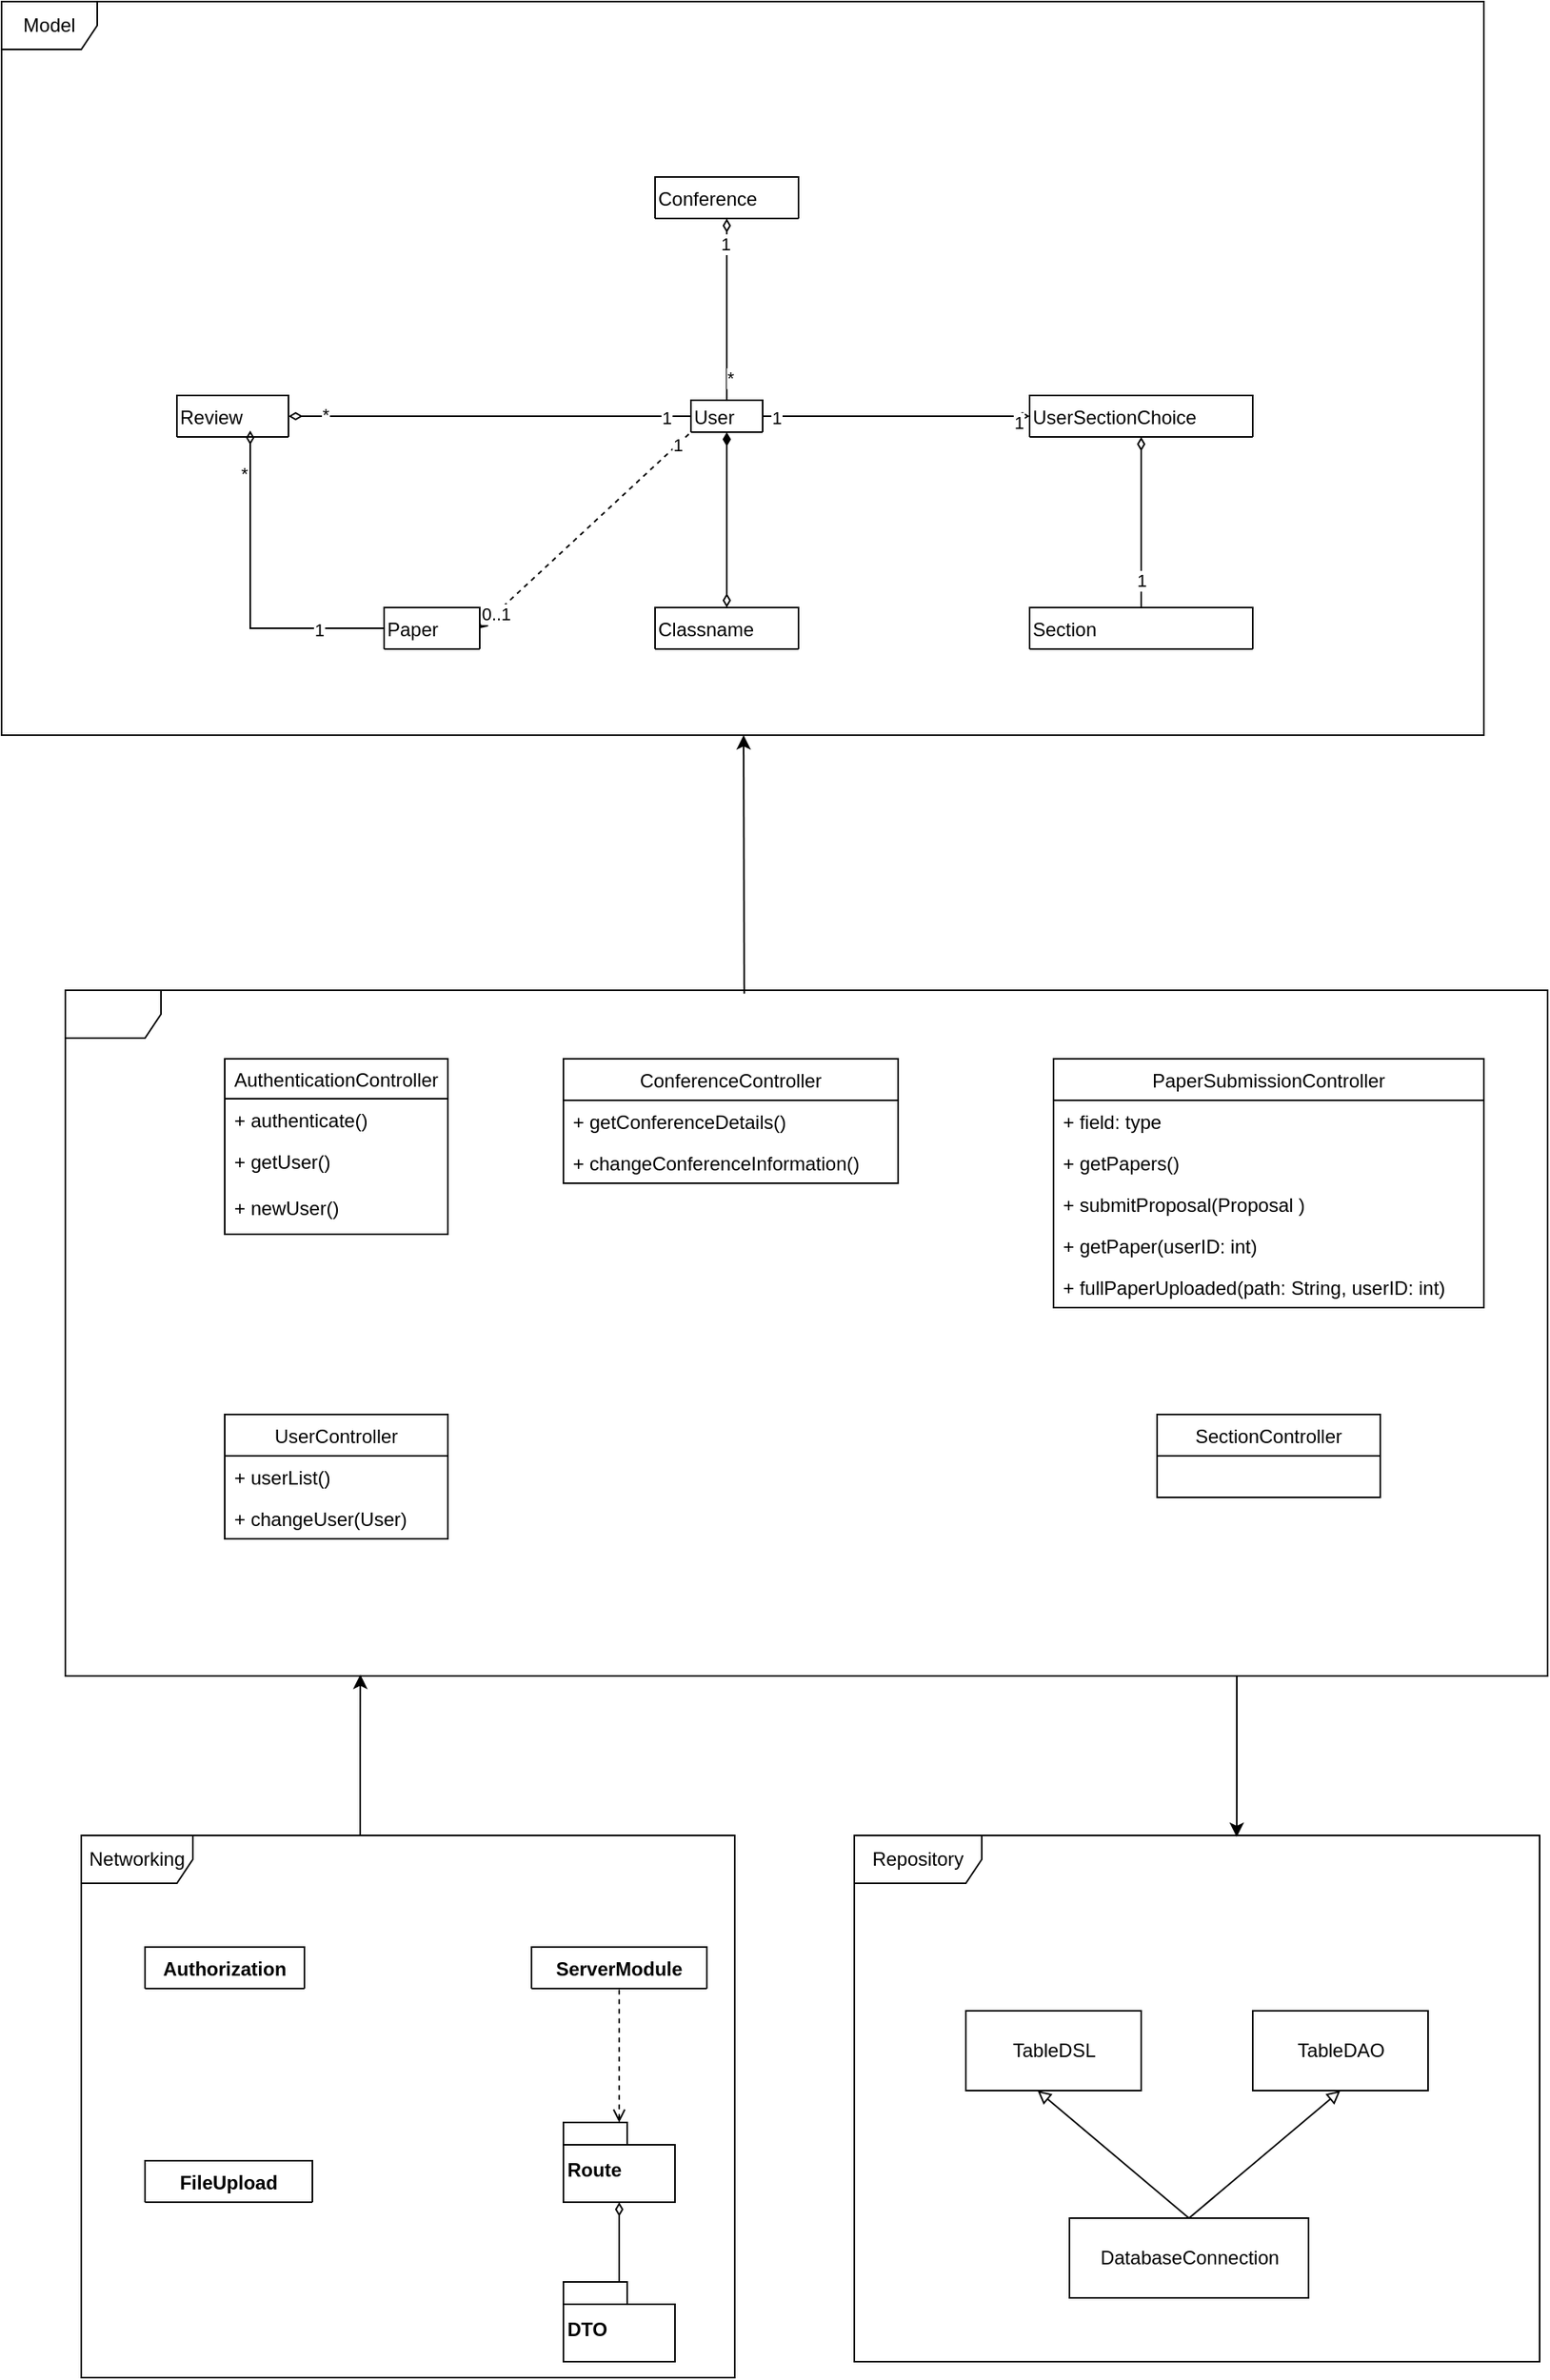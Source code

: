 <mxfile version="13.0.3" type="device"><diagram id="Ii5UcUmyylyjQoXWFDgR" name="Page-1"><mxGraphModel dx="2370" dy="1370" grid="1" gridSize="10" guides="1" tooltips="1" connect="1" arrows="1" fold="1" page="1" pageScale="1" pageWidth="4681" pageHeight="3300" math="0" shadow="0"><root><mxCell id="0"/><mxCell id="1" parent="0"/><object label="Model" name="dsadsa" id="y5DzNm46Y3_xtx4hhmdL-4"><mxCell style="shape=umlFrame;whiteSpace=wrap;html=1;width=60;height=30;" parent="1" vertex="1"><mxGeometry x="10" y="10" width="930" height="460" as="geometry"/></mxCell></object><mxCell id="y5DzNm46Y3_xtx4hhmdL-94" value="" style="edgeStyle=orthogonalEdgeStyle;rounded=0;orthogonalLoop=1;jettySize=auto;html=1;entryX=0.558;entryY=0.003;entryDx=0;entryDy=0;entryPerimeter=0;" parent="1" source="y5DzNm46Y3_xtx4hhmdL-56" target="y5DzNm46Y3_xtx4hhmdL-84" edge="1"><mxGeometry relative="1" as="geometry"><mxPoint x="585" y="1130" as="targetPoint"/><Array as="points"><mxPoint x="785" y="1130"/><mxPoint x="785" y="1130"/></Array></mxGeometry></mxCell><mxCell id="y5DzNm46Y3_xtx4hhmdL-56" value="" style="shape=umlFrame;whiteSpace=wrap;html=1;" parent="1" vertex="1"><mxGeometry x="50" y="630" width="930" height="430" as="geometry"/></mxCell><mxCell id="y5DzNm46Y3_xtx4hhmdL-92" value="" style="edgeStyle=orthogonalEdgeStyle;rounded=0;orthogonalLoop=1;jettySize=auto;html=1;entryX=0.199;entryY=0.998;entryDx=0;entryDy=0;entryPerimeter=0;" parent="1" source="y5DzNm46Y3_xtx4hhmdL-79" target="y5DzNm46Y3_xtx4hhmdL-56" edge="1"><mxGeometry relative="1" as="geometry"><mxPoint x="255" y="1061" as="targetPoint"/><Array as="points"><mxPoint x="235" y="1110"/><mxPoint x="235" y="1110"/></Array></mxGeometry></mxCell><mxCell id="Vjnnd8-TA3yRiX3sl9Ig-82" value="Classname" style="swimlane;fontStyle=0;childLayout=stackLayout;horizontal=1;startSize=26;fillColor=none;horizontalStack=0;resizeParent=1;resizeParentMax=0;resizeLast=0;collapsible=1;marginBottom=0;align=left;" vertex="1" collapsed="1" parent="1"><mxGeometry x="420" y="390" width="90" height="26" as="geometry"><mxRectangle x="370" y="390" width="140" height="30" as="alternateBounds"/></mxGeometry></mxCell><mxCell id="Vjnnd8-TA3yRiX3sl9Ig-79" value="Conference" style="swimlane;fontStyle=0;childLayout=stackLayout;horizontal=1;startSize=26;fillColor=none;horizontalStack=0;resizeParent=1;resizeParentMax=0;resizeLast=0;collapsible=1;marginBottom=0;align=left;" vertex="1" collapsed="1" parent="1"><mxGeometry x="420" y="120" width="90" height="26" as="geometry"><mxRectangle x="370" y="90" width="140" height="30" as="alternateBounds"/></mxGeometry></mxCell><mxCell id="Vjnnd8-TA3yRiX3sl9Ig-96" style="edgeStyle=orthogonalEdgeStyle;rounded=0;orthogonalLoop=1;jettySize=auto;html=1;startArrow=none;startFill=0;endArrow=diamondThin;endFill=0;" edge="1" parent="1" source="Vjnnd8-TA3yRiX3sl9Ig-74" target="Vjnnd8-TA3yRiX3sl9Ig-79"><mxGeometry relative="1" as="geometry"/></mxCell><mxCell id="Vjnnd8-TA3yRiX3sl9Ig-97" value="*" style="edgeLabel;html=1;align=center;verticalAlign=middle;resizable=0;points=[];" vertex="1" connectable="0" parent="Vjnnd8-TA3yRiX3sl9Ig-96"><mxGeometry x="-0.754" y="-2" relative="1" as="geometry"><mxPoint as="offset"/></mxGeometry></mxCell><mxCell id="Vjnnd8-TA3yRiX3sl9Ig-98" value="1&lt;br&gt;" style="edgeLabel;html=1;align=center;verticalAlign=middle;resizable=0;points=[];" vertex="1" connectable="0" parent="Vjnnd8-TA3yRiX3sl9Ig-96"><mxGeometry x="0.719" y="1" relative="1" as="geometry"><mxPoint as="offset"/></mxGeometry></mxCell><mxCell id="Vjnnd8-TA3yRiX3sl9Ig-99" style="edgeStyle=orthogonalEdgeStyle;rounded=0;orthogonalLoop=1;jettySize=auto;html=1;startArrow=none;startFill=0;endArrow=diamondThin;endFill=0;" edge="1" parent="1" source="Vjnnd8-TA3yRiX3sl9Ig-74" target="Vjnnd8-TA3yRiX3sl9Ig-88"><mxGeometry relative="1" as="geometry"/></mxCell><mxCell id="Vjnnd8-TA3yRiX3sl9Ig-100" value="1" style="edgeLabel;html=1;align=center;verticalAlign=middle;resizable=0;points=[];" vertex="1" connectable="0" parent="Vjnnd8-TA3yRiX3sl9Ig-99"><mxGeometry x="-0.904" y="-1" relative="1" as="geometry"><mxPoint as="offset"/></mxGeometry></mxCell><mxCell id="Vjnnd8-TA3yRiX3sl9Ig-101" value="1" style="edgeLabel;html=1;align=center;verticalAlign=middle;resizable=0;points=[];" vertex="1" connectable="0" parent="Vjnnd8-TA3yRiX3sl9Ig-99"><mxGeometry x="0.918" y="-3" relative="1" as="geometry"><mxPoint y="1" as="offset"/></mxGeometry></mxCell><mxCell id="Vjnnd8-TA3yRiX3sl9Ig-102" style="edgeStyle=orthogonalEdgeStyle;rounded=0;orthogonalLoop=1;jettySize=auto;html=1;startArrow=none;startFill=0;endArrow=diamondThin;endFill=0;" edge="1" parent="1" source="Vjnnd8-TA3yRiX3sl9Ig-74" target="Vjnnd8-TA3yRiX3sl9Ig-73"><mxGeometry relative="1" as="geometry"/></mxCell><mxCell id="Vjnnd8-TA3yRiX3sl9Ig-108" value="1" style="edgeLabel;html=1;align=center;verticalAlign=middle;resizable=0;points=[];" vertex="1" connectable="0" parent="Vjnnd8-TA3yRiX3sl9Ig-102"><mxGeometry x="-0.879" y="1" relative="1" as="geometry"><mxPoint as="offset"/></mxGeometry></mxCell><mxCell id="Vjnnd8-TA3yRiX3sl9Ig-109" value="*" style="edgeLabel;html=1;align=center;verticalAlign=middle;resizable=0;points=[];" vertex="1" connectable="0" parent="Vjnnd8-TA3yRiX3sl9Ig-102"><mxGeometry x="0.824" y="-1" relative="1" as="geometry"><mxPoint x="1" as="offset"/></mxGeometry></mxCell><mxCell id="Vjnnd8-TA3yRiX3sl9Ig-103" style="edgeStyle=orthogonalEdgeStyle;rounded=0;orthogonalLoop=1;jettySize=auto;html=1;exitX=0.5;exitY=1;exitDx=0;exitDy=0;startArrow=diamondThin;startFill=1;endArrow=diamondThin;endFill=0;" edge="1" parent="1" source="Vjnnd8-TA3yRiX3sl9Ig-74" target="Vjnnd8-TA3yRiX3sl9Ig-82"><mxGeometry relative="1" as="geometry"/></mxCell><mxCell id="Vjnnd8-TA3yRiX3sl9Ig-74" value="User" style="swimlane;fontStyle=0;childLayout=stackLayout;horizontal=1;startSize=26;fillColor=none;horizontalStack=0;resizeParent=1;resizeParentMax=0;resizeLast=0;collapsible=1;marginBottom=0;align=left;" vertex="1" collapsed="1" parent="1"><mxGeometry x="442.5" y="260" width="45" height="20" as="geometry"><mxRectangle x="370" y="240" width="140" height="30" as="alternateBounds"/></mxGeometry></mxCell><mxCell id="Vjnnd8-TA3yRiX3sl9Ig-105" style="edgeStyle=orthogonalEdgeStyle;rounded=0;orthogonalLoop=1;jettySize=auto;html=1;entryX=0.657;entryY=0.846;entryDx=0;entryDy=0;entryPerimeter=0;startArrow=none;startFill=0;endArrow=diamondThin;endFill=0;" edge="1" parent="1" source="Vjnnd8-TA3yRiX3sl9Ig-77" target="Vjnnd8-TA3yRiX3sl9Ig-73"><mxGeometry relative="1" as="geometry"/></mxCell><mxCell id="Vjnnd8-TA3yRiX3sl9Ig-106" value="1" style="edgeLabel;html=1;align=center;verticalAlign=middle;resizable=0;points=[];" vertex="1" connectable="0" parent="Vjnnd8-TA3yRiX3sl9Ig-105"><mxGeometry x="-0.608" y="1" relative="1" as="geometry"><mxPoint as="offset"/></mxGeometry></mxCell><mxCell id="Vjnnd8-TA3yRiX3sl9Ig-107" value="*" style="edgeLabel;html=1;align=center;verticalAlign=middle;resizable=0;points=[];" vertex="1" connectable="0" parent="Vjnnd8-TA3yRiX3sl9Ig-105"><mxGeometry x="0.743" y="4" relative="1" as="geometry"><mxPoint as="offset"/></mxGeometry></mxCell><mxCell id="Vjnnd8-TA3yRiX3sl9Ig-77" value="Paper" style="swimlane;fontStyle=0;childLayout=stackLayout;horizontal=1;startSize=26;fillColor=none;horizontalStack=0;resizeParent=1;resizeParentMax=0;resizeLast=0;collapsible=1;marginBottom=0;align=left;" vertex="1" collapsed="1" parent="1"><mxGeometry x="250" y="390" width="60" height="26" as="geometry"><mxRectangle x="20" y="320" width="140" height="30" as="alternateBounds"/></mxGeometry></mxCell><mxCell id="Vjnnd8-TA3yRiX3sl9Ig-73" value="Review" style="swimlane;fontStyle=0;childLayout=stackLayout;horizontal=1;startSize=26;fillColor=none;horizontalStack=0;resizeParent=1;resizeParentMax=0;resizeLast=0;collapsible=1;marginBottom=0;align=left;" vertex="1" collapsed="1" parent="1"><mxGeometry x="120" y="257" width="70" height="26" as="geometry"><mxRectangle x="190" y="390" width="140" height="30" as="alternateBounds"/></mxGeometry></mxCell><mxCell id="Vjnnd8-TA3yRiX3sl9Ig-111" style="edgeStyle=orthogonalEdgeStyle;rounded=0;orthogonalLoop=1;jettySize=auto;html=1;entryX=0.5;entryY=1;entryDx=0;entryDy=0;startArrow=none;startFill=0;endArrow=diamondThin;endFill=0;" edge="1" parent="1" source="Vjnnd8-TA3yRiX3sl9Ig-110" target="Vjnnd8-TA3yRiX3sl9Ig-88"><mxGeometry relative="1" as="geometry"><Array as="points"><mxPoint x="725" y="283"/></Array></mxGeometry></mxCell><mxCell id="Vjnnd8-TA3yRiX3sl9Ig-113" value="1" style="edgeLabel;html=1;align=center;verticalAlign=middle;resizable=0;points=[];" vertex="1" connectable="0" parent="Vjnnd8-TA3yRiX3sl9Ig-111"><mxGeometry x="-0.682" relative="1" as="geometry"><mxPoint as="offset"/></mxGeometry></mxCell><mxCell id="Vjnnd8-TA3yRiX3sl9Ig-110" value="Section" style="swimlane;fontStyle=0;childLayout=stackLayout;horizontal=1;startSize=26;fillColor=none;horizontalStack=0;resizeParent=1;resizeParentMax=0;resizeLast=0;collapsible=1;marginBottom=0;align=left;" vertex="1" collapsed="1" parent="1"><mxGeometry x="655" y="390" width="140" height="26" as="geometry"><mxRectangle x="705" y="320" width="140" height="30" as="alternateBounds"/></mxGeometry></mxCell><mxCell id="Vjnnd8-TA3yRiX3sl9Ig-88" value="UserSectionChoice" style="swimlane;fontStyle=0;childLayout=stackLayout;horizontal=1;startSize=26;fillColor=none;horizontalStack=0;resizeParent=1;resizeParentMax=0;resizeLast=0;collapsible=1;marginBottom=0;align=left;" vertex="1" collapsed="1" parent="1"><mxGeometry x="655" y="257" width="140" height="26" as="geometry"><mxRectangle x="705" y="320" width="140" height="30" as="alternateBounds"/></mxGeometry></mxCell><mxCell id="y5DzNm46Y3_xtx4hhmdL-79" value="Networking" style="shape=umlFrame;whiteSpace=wrap;html=1;width=70;height=30;" parent="1" vertex="1"><mxGeometry x="60" y="1160" width="410" height="340" as="geometry"/></mxCell><mxCell id="y5DzNm46Y3_xtx4hhmdL-84" value="Repository" style="shape=umlFrame;whiteSpace=wrap;html=1;width=80;height=30;" parent="1" vertex="1"><mxGeometry x="545" y="1160" width="430" height="330" as="geometry"/></mxCell><mxCell id="y5DzNm46Y3_xtx4hhmdL-85" value="TableDSL" style="html=1;" parent="1" vertex="1"><mxGeometry x="615" y="1270" width="110" height="50" as="geometry"/></mxCell><mxCell id="1Os9NHlE2vcd7KyJzFy9-64" value="TableDAO" style="html=1;" parent="1" vertex="1"><mxGeometry x="795" y="1270" width="110" height="50" as="geometry"/></mxCell><mxCell id="1Os9NHlE2vcd7KyJzFy9-65" value="" style="endArrow=block;html=1;exitX=0.5;exitY=0;exitDx=0;exitDy=0;entryX=0.5;entryY=1;entryDx=0;entryDy=0;endFill=0;strokeWidth=1;" parent="1" source="y5DzNm46Y3_xtx4hhmdL-86" target="1Os9NHlE2vcd7KyJzFy9-64" edge="1"><mxGeometry width="50" height="50" relative="1" as="geometry"><mxPoint x="770" y="1420" as="sourcePoint"/><mxPoint x="820" y="1370" as="targetPoint"/></mxGeometry></mxCell><mxCell id="y5DzNm46Y3_xtx4hhmdL-86" value="DatabaseConnection" style="html=1;" parent="1" vertex="1"><mxGeometry x="680" y="1400" width="150" height="50" as="geometry"/></mxCell><mxCell id="1Os9NHlE2vcd7KyJzFy9-66" value="" style="endArrow=block;html=1;entryX=0.5;entryY=1;entryDx=0;entryDy=0;exitX=0.5;exitY=0;exitDx=0;exitDy=0;endFill=0;" parent="1" source="y5DzNm46Y3_xtx4hhmdL-86" edge="1"><mxGeometry width="50" height="50" relative="1" as="geometry"><mxPoint x="691" y="1420" as="sourcePoint"/><mxPoint x="660" y="1320" as="targetPoint"/></mxGeometry></mxCell><mxCell id="1Os9NHlE2vcd7KyJzFy9-74" value="" style="endArrow=classic;html=1;strokeWidth=1;exitX=0.458;exitY=0.005;exitDx=0;exitDy=0;exitPerimeter=0;" parent="1" target="y5DzNm46Y3_xtx4hhmdL-4" edge="1" source="y5DzNm46Y3_xtx4hhmdL-56"><mxGeometry width="50" height="50" relative="1" as="geometry"><mxPoint x="581" y="620" as="sourcePoint"/><mxPoint x="640" y="570" as="targetPoint"/></mxGeometry></mxCell><mxCell id="Vjnnd8-TA3yRiX3sl9Ig-90" value="" style="endArrow=none;startArrow=diamondThin;html=1;entryX=0;entryY=1;entryDx=0;entryDy=0;exitX=1;exitY=0.5;exitDx=0;exitDy=0;startFill=1;endFill=0;dashed=1;" edge="1" parent="1" source="Vjnnd8-TA3yRiX3sl9Ig-77" target="Vjnnd8-TA3yRiX3sl9Ig-74"><mxGeometry width="50" height="50" relative="1" as="geometry"><mxPoint x="190" y="260" as="sourcePoint"/><mxPoint x="240" y="210" as="targetPoint"/></mxGeometry></mxCell><mxCell id="Vjnnd8-TA3yRiX3sl9Ig-91" value="0..1" style="edgeLabel;html=1;align=center;verticalAlign=middle;resizable=0;points=[];" vertex="1" connectable="0" parent="Vjnnd8-TA3yRiX3sl9Ig-90"><mxGeometry x="-0.848" relative="1" as="geometry"><mxPoint as="offset"/></mxGeometry></mxCell><mxCell id="Vjnnd8-TA3yRiX3sl9Ig-92" value="1" style="edgeLabel;html=1;align=center;verticalAlign=middle;resizable=0;points=[];" vertex="1" connectable="0" parent="Vjnnd8-TA3yRiX3sl9Ig-90"><mxGeometry x="0.876" relative="1" as="geometry"><mxPoint as="offset"/></mxGeometry></mxCell><mxCell id="1Os9NHlE2vcd7KyJzFy9-38" value="UserController" style="swimlane;fontStyle=0;childLayout=stackLayout;horizontal=1;startSize=26;fillColor=none;horizontalStack=0;resizeParent=1;resizeParentMax=0;resizeLast=0;collapsible=1;marginBottom=0;" parent="1" vertex="1"><mxGeometry x="150" y="896" width="140" height="78" as="geometry"/></mxCell><mxCell id="1Os9NHlE2vcd7KyJzFy9-39" value="+ userList()" style="text;strokeColor=none;fillColor=none;align=left;verticalAlign=top;spacingLeft=4;spacingRight=4;overflow=hidden;rotatable=0;points=[[0,0.5],[1,0.5]];portConstraint=eastwest;" parent="1Os9NHlE2vcd7KyJzFy9-38" vertex="1"><mxGeometry y="26" width="140" height="26" as="geometry"/></mxCell><mxCell id="1Os9NHlE2vcd7KyJzFy9-40" value="+ changeUser(User)" style="text;strokeColor=none;fillColor=none;align=left;verticalAlign=top;spacingLeft=4;spacingRight=4;overflow=hidden;rotatable=0;points=[[0,0.5],[1,0.5]];portConstraint=eastwest;" parent="1Os9NHlE2vcd7KyJzFy9-38" vertex="1"><mxGeometry y="52" width="140" height="26" as="geometry"/></mxCell><mxCell id="Vjnnd8-TA3yRiX3sl9Ig-93" style="edgeStyle=orthogonalEdgeStyle;rounded=0;orthogonalLoop=1;jettySize=auto;html=1;exitX=0.5;exitY=1;exitDx=0;exitDy=0;dashed=1;startArrow=none;startFill=0;endArrow=none;endFill=0;" edge="1" parent="1" source="Vjnnd8-TA3yRiX3sl9Ig-88" target="Vjnnd8-TA3yRiX3sl9Ig-88"><mxGeometry relative="1" as="geometry"/></mxCell><mxCell id="Vjnnd8-TA3yRiX3sl9Ig-94" style="edgeStyle=orthogonalEdgeStyle;rounded=0;orthogonalLoop=1;jettySize=auto;html=1;exitX=0.75;exitY=1;exitDx=0;exitDy=0;entryX=1;entryY=0.75;entryDx=0;entryDy=0;dashed=1;startArrow=none;startFill=0;endArrow=none;endFill=0;" edge="1" parent="1" source="Vjnnd8-TA3yRiX3sl9Ig-79" target="Vjnnd8-TA3yRiX3sl9Ig-79"><mxGeometry relative="1" as="geometry"/></mxCell><mxCell id="Vjnnd8-TA3yRiX3sl9Ig-95" style="edgeStyle=orthogonalEdgeStyle;rounded=0;orthogonalLoop=1;jettySize=auto;html=1;exitX=0.5;exitY=1;exitDx=0;exitDy=0;entryX=0.25;entryY=1;entryDx=0;entryDy=0;dashed=1;startArrow=none;startFill=0;endArrow=none;endFill=0;" edge="1" parent="1" source="Vjnnd8-TA3yRiX3sl9Ig-79" target="Vjnnd8-TA3yRiX3sl9Ig-79"><mxGeometry relative="1" as="geometry"/></mxCell><mxCell id="Vjnnd8-TA3yRiX3sl9Ig-116" style="edgeStyle=orthogonalEdgeStyle;rounded=0;orthogonalLoop=1;jettySize=auto;html=1;startArrow=none;startFill=0;endArrow=diamondThin;endFill=0;" edge="1" parent="1" source="Vjnnd8-TA3yRiX3sl9Ig-114" target="Vjnnd8-TA3yRiX3sl9Ig-115"><mxGeometry relative="1" as="geometry"/></mxCell><mxCell id="Vjnnd8-TA3yRiX3sl9Ig-114" value="DTO" style="shape=folder;fontStyle=1;spacingTop=10;tabWidth=40;tabHeight=14;tabPosition=left;html=1;fillColor=none;gradientColor=none;align=left;" vertex="1" parent="1"><mxGeometry x="362.5" y="1440" width="70" height="50" as="geometry"/></mxCell><mxCell id="Vjnnd8-TA3yRiX3sl9Ig-130" style="edgeStyle=orthogonalEdgeStyle;rounded=0;orthogonalLoop=1;jettySize=auto;html=1;entryX=0.5;entryY=1;entryDx=0;entryDy=0;startArrow=open;startFill=0;endArrow=none;endFill=0;dashed=1;" edge="1" parent="1" source="Vjnnd8-TA3yRiX3sl9Ig-115" target="Vjnnd8-TA3yRiX3sl9Ig-125"><mxGeometry relative="1" as="geometry"><mxPoint x="397.5" y="1280" as="targetPoint"/></mxGeometry></mxCell><mxCell id="Vjnnd8-TA3yRiX3sl9Ig-115" value="Route" style="shape=folder;fontStyle=1;spacingTop=10;tabWidth=40;tabHeight=14;tabPosition=left;html=1;fillColor=none;gradientColor=none;align=left;" vertex="1" parent="1"><mxGeometry x="362.5" y="1340" width="70" height="50" as="geometry"/></mxCell><mxCell id="Vjnnd8-TA3yRiX3sl9Ig-125" value="ServerModule" style="swimlane;fontStyle=1;align=center;verticalAlign=top;childLayout=stackLayout;horizontal=1;startSize=26;horizontalStack=0;resizeParent=1;resizeParentMax=0;resizeLast=0;collapsible=1;marginBottom=0;fillColor=none;gradientColor=none;" vertex="1" collapsed="1" parent="1"><mxGeometry x="342.5" y="1230" width="110" height="26" as="geometry"><mxRectangle x="352.5" y="1230" width="90" height="34" as="alternateBounds"/></mxGeometry></mxCell><mxCell id="Vjnnd8-TA3yRiX3sl9Ig-127" value="" style="line;strokeWidth=1;fillColor=none;align=left;verticalAlign=middle;spacingTop=-1;spacingLeft=3;spacingRight=3;rotatable=0;labelPosition=right;points=[];portConstraint=eastwest;" vertex="1" parent="Vjnnd8-TA3yRiX3sl9Ig-125"><mxGeometry y="26" width="110" height="8" as="geometry"/></mxCell><mxCell id="Vjnnd8-TA3yRiX3sl9Ig-121" value="FileUpload" style="swimlane;fontStyle=1;align=center;verticalAlign=top;childLayout=stackLayout;horizontal=1;startSize=26;horizontalStack=0;resizeParent=1;resizeParentMax=0;resizeLast=0;collapsible=1;marginBottom=0;fillColor=none;gradientColor=none;" vertex="1" collapsed="1" parent="1"><mxGeometry x="100" y="1364" width="105" height="26" as="geometry"><mxRectangle x="220" y="1230" width="90" height="60" as="alternateBounds"/></mxGeometry></mxCell><mxCell id="Vjnnd8-TA3yRiX3sl9Ig-122" value="+ field: type" style="text;strokeColor=none;fillColor=none;align=left;verticalAlign=top;spacingLeft=4;spacingRight=4;overflow=hidden;rotatable=0;points=[[0,0.5],[1,0.5]];portConstraint=eastwest;" vertex="1" parent="Vjnnd8-TA3yRiX3sl9Ig-121"><mxGeometry y="26" width="105" height="26" as="geometry"/></mxCell><mxCell id="Vjnnd8-TA3yRiX3sl9Ig-123" value="" style="line;strokeWidth=1;fillColor=none;align=left;verticalAlign=middle;spacingTop=-1;spacingLeft=3;spacingRight=3;rotatable=0;labelPosition=right;points=[];portConstraint=eastwest;" vertex="1" parent="Vjnnd8-TA3yRiX3sl9Ig-121"><mxGeometry y="52" width="105" height="8" as="geometry"/></mxCell><mxCell id="Vjnnd8-TA3yRiX3sl9Ig-117" value="Authorization" style="swimlane;fontStyle=1;align=center;verticalAlign=top;childLayout=stackLayout;horizontal=1;startSize=26;horizontalStack=0;resizeParent=1;resizeParentMax=0;resizeLast=0;collapsible=1;marginBottom=0;fillColor=none;gradientColor=none;" vertex="1" collapsed="1" parent="1"><mxGeometry x="100" y="1230" width="100" height="26" as="geometry"><mxRectangle x="80" y="1230" width="90" height="60" as="alternateBounds"/></mxGeometry></mxCell><mxCell id="Vjnnd8-TA3yRiX3sl9Ig-118" value="+ field: type" style="text;strokeColor=none;fillColor=none;align=left;verticalAlign=top;spacingLeft=4;spacingRight=4;overflow=hidden;rotatable=0;points=[[0,0.5],[1,0.5]];portConstraint=eastwest;" vertex="1" parent="Vjnnd8-TA3yRiX3sl9Ig-117"><mxGeometry y="26" width="100" height="26" as="geometry"/></mxCell><mxCell id="Vjnnd8-TA3yRiX3sl9Ig-119" value="" style="line;strokeWidth=1;fillColor=none;align=left;verticalAlign=middle;spacingTop=-1;spacingLeft=3;spacingRight=3;rotatable=0;labelPosition=right;points=[];portConstraint=eastwest;" vertex="1" parent="Vjnnd8-TA3yRiX3sl9Ig-117"><mxGeometry y="52" width="100" height="8" as="geometry"/></mxCell><mxCell id="1Os9NHlE2vcd7KyJzFy9-2" value="AuthenticationController" style="swimlane;fontStyle=0;childLayout=stackLayout;horizontal=1;startSize=25;fillColor=none;horizontalStack=0;resizeParent=1;resizeParentMax=0;resizeLast=0;collapsible=1;marginBottom=0;" parent="1" vertex="1"><mxGeometry x="150" y="673" width="140" height="110" as="geometry"/></mxCell><mxCell id="1Os9NHlE2vcd7KyJzFy9-3" value="+ authenticate()" style="text;strokeColor=none;fillColor=none;align=left;verticalAlign=top;spacingLeft=4;spacingRight=4;overflow=hidden;rotatable=0;points=[[0,0.5],[1,0.5]];portConstraint=eastwest;" parent="1Os9NHlE2vcd7KyJzFy9-2" vertex="1"><mxGeometry y="25" width="140" height="26" as="geometry"/></mxCell><mxCell id="1Os9NHlE2vcd7KyJzFy9-4" value="+ getUser()" style="text;strokeColor=none;fillColor=none;align=left;verticalAlign=top;spacingLeft=4;spacingRight=4;overflow=hidden;rotatable=0;points=[[0,0.5],[1,0.5]];portConstraint=eastwest;" parent="1Os9NHlE2vcd7KyJzFy9-2" vertex="1"><mxGeometry y="51" width="140" height="29" as="geometry"/></mxCell><mxCell id="1Os9NHlE2vcd7KyJzFy9-51" value="+ newUser()" style="text;strokeColor=none;fillColor=none;align=left;verticalAlign=top;spacingLeft=4;spacingRight=4;overflow=hidden;rotatable=0;points=[[0,0.5],[1,0.5]];portConstraint=eastwest;" parent="1Os9NHlE2vcd7KyJzFy9-2" vertex="1"><mxGeometry y="80" width="140" height="30" as="geometry"/></mxCell><mxCell id="1Os9NHlE2vcd7KyJzFy9-46" value="ConferenceController" style="swimlane;fontStyle=0;childLayout=stackLayout;horizontal=1;startSize=26;fillColor=none;horizontalStack=0;resizeParent=1;resizeParentMax=0;resizeLast=0;collapsible=1;marginBottom=0;" parent="1" vertex="1"><mxGeometry x="362.5" y="673" width="210" height="78" as="geometry"/></mxCell><mxCell id="1Os9NHlE2vcd7KyJzFy9-47" value="+ getConferenceDetails()" style="text;strokeColor=none;fillColor=none;align=left;verticalAlign=top;spacingLeft=4;spacingRight=4;overflow=hidden;rotatable=0;points=[[0,0.5],[1,0.5]];portConstraint=eastwest;" parent="1Os9NHlE2vcd7KyJzFy9-46" vertex="1"><mxGeometry y="26" width="210" height="26" as="geometry"/></mxCell><mxCell id="1Os9NHlE2vcd7KyJzFy9-48" value="+ changeConferenceInformation()" style="text;strokeColor=none;fillColor=none;align=left;verticalAlign=top;spacingLeft=4;spacingRight=4;overflow=hidden;rotatable=0;points=[[0,0.5],[1,0.5]];portConstraint=eastwest;" parent="1Os9NHlE2vcd7KyJzFy9-46" vertex="1"><mxGeometry y="52" width="210" height="26" as="geometry"/></mxCell><mxCell id="1Os9NHlE2vcd7KyJzFy9-42" value="PaperSubmissionController" style="swimlane;fontStyle=0;childLayout=stackLayout;horizontal=1;startSize=26;fillColor=none;horizontalStack=0;resizeParent=1;resizeParentMax=0;resizeLast=0;collapsible=1;marginBottom=0;" parent="1" vertex="1"><mxGeometry x="670" y="673" width="270" height="156" as="geometry"/></mxCell><mxCell id="1Os9NHlE2vcd7KyJzFy9-45" value="+ field: type" style="text;strokeColor=none;fillColor=none;align=left;verticalAlign=top;spacingLeft=4;spacingRight=4;overflow=hidden;rotatable=0;points=[[0,0.5],[1,0.5]];portConstraint=eastwest;" parent="1Os9NHlE2vcd7KyJzFy9-42" vertex="1"><mxGeometry y="26" width="270" height="26" as="geometry"/></mxCell><mxCell id="1Os9NHlE2vcd7KyJzFy9-44" value="+ getPapers()" style="text;strokeColor=none;fillColor=none;align=left;verticalAlign=top;spacingLeft=4;spacingRight=4;overflow=hidden;rotatable=0;points=[[0,0.5],[1,0.5]];portConstraint=eastwest;" parent="1Os9NHlE2vcd7KyJzFy9-42" vertex="1"><mxGeometry y="52" width="270" height="26" as="geometry"/></mxCell><mxCell id="1Os9NHlE2vcd7KyJzFy9-61" value="+ submitProposal(Proposal )" style="text;strokeColor=none;fillColor=none;align=left;verticalAlign=top;spacingLeft=4;spacingRight=4;overflow=hidden;rotatable=0;points=[[0,0.5],[1,0.5]];portConstraint=eastwest;" parent="1Os9NHlE2vcd7KyJzFy9-42" vertex="1"><mxGeometry y="78" width="270" height="26" as="geometry"/></mxCell><mxCell id="1Os9NHlE2vcd7KyJzFy9-62" value="+ getPaper(userID: int)" style="text;strokeColor=none;fillColor=none;align=left;verticalAlign=top;spacingLeft=4;spacingRight=4;overflow=hidden;rotatable=0;points=[[0,0.5],[1,0.5]];portConstraint=eastwest;" parent="1Os9NHlE2vcd7KyJzFy9-42" vertex="1"><mxGeometry y="104" width="270" height="26" as="geometry"/></mxCell><mxCell id="1Os9NHlE2vcd7KyJzFy9-63" value="+ fullPaperUploaded(path: String, userID: int)" style="text;strokeColor=none;fillColor=none;align=left;verticalAlign=top;spacingLeft=4;spacingRight=4;overflow=hidden;rotatable=0;points=[[0,0.5],[1,0.5]];portConstraint=eastwest;" parent="1Os9NHlE2vcd7KyJzFy9-42" vertex="1"><mxGeometry y="130" width="270" height="26" as="geometry"/></mxCell><mxCell id="1Os9NHlE2vcd7KyJzFy9-34" value="SectionController" style="swimlane;fontStyle=0;childLayout=stackLayout;horizontal=1;startSize=26;fillColor=none;horizontalStack=0;resizeParent=1;resizeParentMax=0;resizeLast=0;collapsible=1;marginBottom=0;" parent="1" vertex="1"><mxGeometry x="735" y="896" width="140" height="52" as="geometry"/></mxCell></root></mxGraphModel></diagram></mxfile>